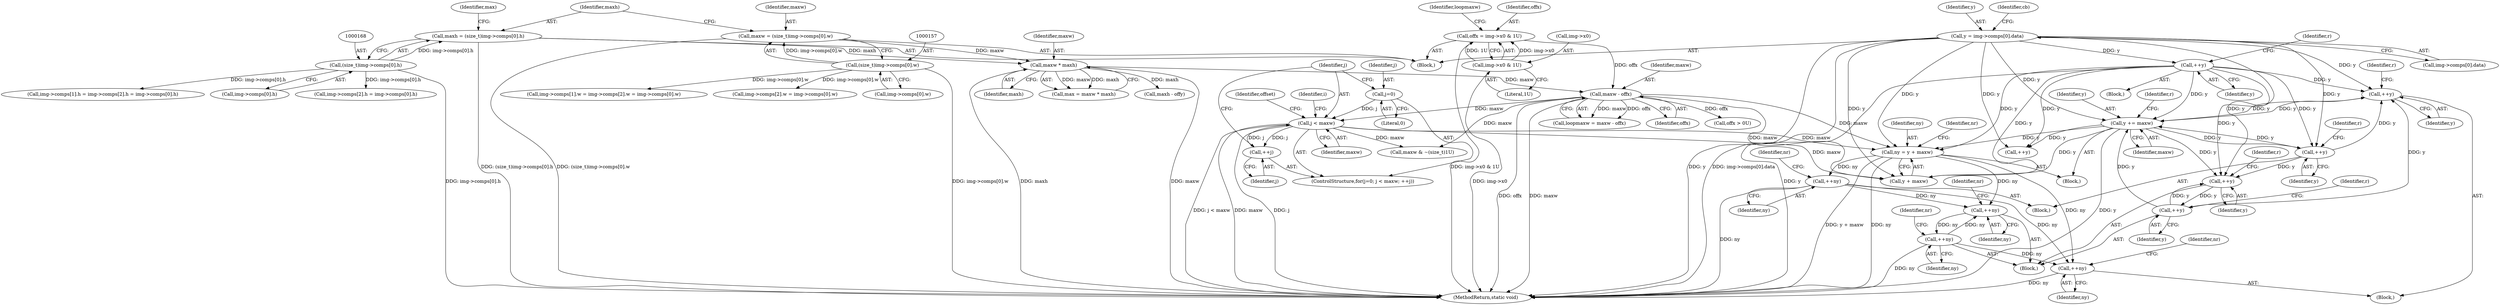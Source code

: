 digraph "0_openjpeg_15f081c89650dccee4aa4ae66f614c3fdb268767_0@integer" {
"1000329" [label="(Call,ny = y + maxw)"];
"1000181" [label="(Call,y = img->comps[0].data)"];
"1000304" [label="(Call,++y)"];
"1000541" [label="(Call,y += maxw)"];
"1000364" [label="(Call,++y)"];
"1000440" [label="(Call,++y)"];
"1000420" [label="(Call,++y)"];
"1000509" [label="(Call,++y)"];
"1000288" [label="(Call,j < maxw)"];
"1000285" [label="(Call,j=0)"];
"1000291" [label="(Call,++j)"];
"1000263" [label="(Call,maxw - offx)"];
"1000178" [label="(Call,maxw * maxh)"];
"1000154" [label="(Call,maxw = (size_t)img->comps[0].w)"];
"1000156" [label="(Call,(size_t)img->comps[0].w)"];
"1000165" [label="(Call,maxh = (size_t)img->comps[0].h)"];
"1000167" [label="(Call,(size_t)img->comps[0].h)"];
"1000254" [label="(Call,offx = img->x0 & 1U)"];
"1000256" [label="(Call,img->x0 & 1U)"];
"1000384" [label="(Call,++ny)"];
"1000460" [label="(Call,++ny)"];
"1000480" [label="(Call,++ny)"];
"1000529" [label="(Call,++ny)"];
"1000307" [label="(Identifier,r)"];
"1000365" [label="(Identifier,y)"];
"1000295" [label="(Identifier,offset)"];
"1000287" [label="(Literal,0)"];
"1000156" [label="(Call,(size_t)img->comps[0].w)"];
"1000687" [label="(Call,img->comps[1].w = img->comps[2].w = img->comps[0].w)"];
"1000387" [label="(Identifier,nr)"];
"1000330" [label="(Identifier,ny)"];
"1000327" [label="(Block,)"];
"1000165" [label="(Call,maxh = (size_t)img->comps[0].h)"];
"1000353" [label="(Block,)"];
"1000440" [label="(Call,++y)"];
"1000718" [label="(Call,img->comps[2].h = img->comps[0].h)"];
"1000254" [label="(Call,offx = img->x0 & 1U)"];
"1000532" [label="(Identifier,nr)"];
"1000541" [label="(Call,y += maxw)"];
"1000262" [label="(Identifier,loopmaxw)"];
"1000255" [label="(Identifier,offx)"];
"1000335" [label="(Identifier,nr)"];
"1000461" [label="(Identifier,ny)"];
"1000260" [label="(Literal,1U)"];
"1000183" [label="(Call,img->comps[0].data)"];
"1000545" [label="(Identifier,r)"];
"1000314" [label="(Identifier,i)"];
"1000154" [label="(Call,maxw = (size_t)img->comps[0].w)"];
"1000181" [label="(Call,y = img->comps[0].data)"];
"1000288" [label="(Call,j < maxw)"];
"1000261" [label="(Call,loopmaxw = maxw - offx)"];
"1000176" [label="(Call,max = maxw * maxh)"];
"1000710" [label="(Call,img->comps[1].h = img->comps[2].h = img->comps[0].h)"];
"1000543" [label="(Identifier,maxw)"];
"1000178" [label="(Call,maxw * maxh)"];
"1000304" [label="(Call,++y)"];
"1000292" [label="(Identifier,j)"];
"1000529" [label="(Call,++ny)"];
"1000275" [label="(Call,maxh - offy)"];
"1000367" [label="(Identifier,r)"];
"1000284" [label="(ControlStructure,for(j=0; j < maxw; ++j))"];
"1000331" [label="(Call,y + maxw)"];
"1000286" [label="(Identifier,j)"];
"1000496" [label="(Block,)"];
"1000166" [label="(Identifier,maxh)"];
"1000384" [label="(Call,++ny)"];
"1000385" [label="(Identifier,ny)"];
"1000169" [label="(Call,img->comps[0].h)"];
"1000290" [label="(Identifier,maxw)"];
"1000423" [label="(Identifier,r)"];
"1000587" [label="(Call,++y)"];
"1000265" [label="(Identifier,offx)"];
"1000421" [label="(Identifier,y)"];
"1000305" [label="(Identifier,y)"];
"1000289" [label="(Identifier,j)"];
"1000460" [label="(Call,++ny)"];
"1000443" [label="(Identifier,r)"];
"1000509" [label="(Call,++y)"];
"1000364" [label="(Call,++y)"];
"1000542" [label="(Identifier,y)"];
"1000481" [label="(Identifier,ny)"];
"1000177" [label="(Identifier,max)"];
"1000510" [label="(Identifier,y)"];
"1000512" [label="(Identifier,r)"];
"1000105" [label="(Block,)"];
"1000182" [label="(Identifier,y)"];
"1000480" [label="(Call,++ny)"];
"1000257" [label="(Call,img->x0)"];
"1000179" [label="(Identifier,maxw)"];
"1000792" [label="(MethodReturn,static void)"];
"1000256" [label="(Call,img->x0 & 1U)"];
"1000530" [label="(Identifier,ny)"];
"1000285" [label="(Call,j=0)"];
"1000695" [label="(Call,img->comps[2].w = img->comps[0].w)"];
"1000167" [label="(Call,(size_t)img->comps[0].h)"];
"1000291" [label="(Call,++j)"];
"1000483" [label="(Identifier,nr)"];
"1000329" [label="(Call,ny = y + maxw)"];
"1000180" [label="(Identifier,maxh)"];
"1000441" [label="(Identifier,y)"];
"1000264" [label="(Identifier,maxw)"];
"1000407" [label="(Block,)"];
"1000463" [label="(Identifier,nr)"];
"1000191" [label="(Identifier,cb)"];
"1000565" [label="(Call,maxw & ~(size_t)1U)"];
"1000350" [label="(Call,offx > 0U)"];
"1000293" [label="(Block,)"];
"1000155" [label="(Identifier,maxw)"];
"1000263" [label="(Call,maxw - offx)"];
"1000158" [label="(Call,img->comps[0].w)"];
"1000420" [label="(Call,++y)"];
"1000329" -> "1000327"  [label="AST: "];
"1000329" -> "1000331"  [label="CFG: "];
"1000330" -> "1000329"  [label="AST: "];
"1000331" -> "1000329"  [label="AST: "];
"1000335" -> "1000329"  [label="CFG: "];
"1000329" -> "1000792"  [label="DDG: y + maxw"];
"1000329" -> "1000792"  [label="DDG: ny"];
"1000181" -> "1000329"  [label="DDG: y"];
"1000304" -> "1000329"  [label="DDG: y"];
"1000541" -> "1000329"  [label="DDG: y"];
"1000288" -> "1000329"  [label="DDG: maxw"];
"1000263" -> "1000329"  [label="DDG: maxw"];
"1000329" -> "1000384"  [label="DDG: ny"];
"1000329" -> "1000460"  [label="DDG: ny"];
"1000329" -> "1000529"  [label="DDG: ny"];
"1000181" -> "1000105"  [label="AST: "];
"1000181" -> "1000183"  [label="CFG: "];
"1000182" -> "1000181"  [label="AST: "];
"1000183" -> "1000181"  [label="AST: "];
"1000191" -> "1000181"  [label="CFG: "];
"1000181" -> "1000792"  [label="DDG: y"];
"1000181" -> "1000792"  [label="DDG: img->comps[0].data"];
"1000181" -> "1000304"  [label="DDG: y"];
"1000181" -> "1000331"  [label="DDG: y"];
"1000181" -> "1000364"  [label="DDG: y"];
"1000181" -> "1000420"  [label="DDG: y"];
"1000181" -> "1000509"  [label="DDG: y"];
"1000181" -> "1000541"  [label="DDG: y"];
"1000181" -> "1000587"  [label="DDG: y"];
"1000304" -> "1000293"  [label="AST: "];
"1000304" -> "1000305"  [label="CFG: "];
"1000305" -> "1000304"  [label="AST: "];
"1000307" -> "1000304"  [label="CFG: "];
"1000304" -> "1000792"  [label="DDG: y"];
"1000304" -> "1000331"  [label="DDG: y"];
"1000304" -> "1000364"  [label="DDG: y"];
"1000304" -> "1000420"  [label="DDG: y"];
"1000304" -> "1000509"  [label="DDG: y"];
"1000304" -> "1000541"  [label="DDG: y"];
"1000304" -> "1000587"  [label="DDG: y"];
"1000541" -> "1000327"  [label="AST: "];
"1000541" -> "1000543"  [label="CFG: "];
"1000542" -> "1000541"  [label="AST: "];
"1000543" -> "1000541"  [label="AST: "];
"1000545" -> "1000541"  [label="CFG: "];
"1000541" -> "1000792"  [label="DDG: y"];
"1000541" -> "1000331"  [label="DDG: y"];
"1000541" -> "1000364"  [label="DDG: y"];
"1000541" -> "1000420"  [label="DDG: y"];
"1000541" -> "1000509"  [label="DDG: y"];
"1000364" -> "1000541"  [label="DDG: y"];
"1000440" -> "1000541"  [label="DDG: y"];
"1000509" -> "1000541"  [label="DDG: y"];
"1000541" -> "1000587"  [label="DDG: y"];
"1000364" -> "1000353"  [label="AST: "];
"1000364" -> "1000365"  [label="CFG: "];
"1000365" -> "1000364"  [label="AST: "];
"1000367" -> "1000364"  [label="CFG: "];
"1000364" -> "1000420"  [label="DDG: y"];
"1000364" -> "1000509"  [label="DDG: y"];
"1000440" -> "1000407"  [label="AST: "];
"1000440" -> "1000441"  [label="CFG: "];
"1000441" -> "1000440"  [label="AST: "];
"1000443" -> "1000440"  [label="CFG: "];
"1000440" -> "1000420"  [label="DDG: y"];
"1000420" -> "1000440"  [label="DDG: y"];
"1000440" -> "1000509"  [label="DDG: y"];
"1000420" -> "1000407"  [label="AST: "];
"1000420" -> "1000421"  [label="CFG: "];
"1000421" -> "1000420"  [label="AST: "];
"1000423" -> "1000420"  [label="CFG: "];
"1000509" -> "1000496"  [label="AST: "];
"1000509" -> "1000510"  [label="CFG: "];
"1000510" -> "1000509"  [label="AST: "];
"1000512" -> "1000509"  [label="CFG: "];
"1000288" -> "1000284"  [label="AST: "];
"1000288" -> "1000290"  [label="CFG: "];
"1000289" -> "1000288"  [label="AST: "];
"1000290" -> "1000288"  [label="AST: "];
"1000295" -> "1000288"  [label="CFG: "];
"1000314" -> "1000288"  [label="CFG: "];
"1000288" -> "1000792"  [label="DDG: maxw"];
"1000288" -> "1000792"  [label="DDG: j"];
"1000288" -> "1000792"  [label="DDG: j < maxw"];
"1000285" -> "1000288"  [label="DDG: j"];
"1000291" -> "1000288"  [label="DDG: j"];
"1000263" -> "1000288"  [label="DDG: maxw"];
"1000288" -> "1000291"  [label="DDG: j"];
"1000288" -> "1000331"  [label="DDG: maxw"];
"1000288" -> "1000565"  [label="DDG: maxw"];
"1000285" -> "1000284"  [label="AST: "];
"1000285" -> "1000287"  [label="CFG: "];
"1000286" -> "1000285"  [label="AST: "];
"1000287" -> "1000285"  [label="AST: "];
"1000289" -> "1000285"  [label="CFG: "];
"1000291" -> "1000284"  [label="AST: "];
"1000291" -> "1000292"  [label="CFG: "];
"1000292" -> "1000291"  [label="AST: "];
"1000289" -> "1000291"  [label="CFG: "];
"1000263" -> "1000261"  [label="AST: "];
"1000263" -> "1000265"  [label="CFG: "];
"1000264" -> "1000263"  [label="AST: "];
"1000265" -> "1000263"  [label="AST: "];
"1000261" -> "1000263"  [label="CFG: "];
"1000263" -> "1000792"  [label="DDG: offx"];
"1000263" -> "1000792"  [label="DDG: maxw"];
"1000263" -> "1000261"  [label="DDG: maxw"];
"1000263" -> "1000261"  [label="DDG: offx"];
"1000178" -> "1000263"  [label="DDG: maxw"];
"1000254" -> "1000263"  [label="DDG: offx"];
"1000263" -> "1000331"  [label="DDG: maxw"];
"1000263" -> "1000350"  [label="DDG: offx"];
"1000263" -> "1000565"  [label="DDG: maxw"];
"1000178" -> "1000176"  [label="AST: "];
"1000178" -> "1000180"  [label="CFG: "];
"1000179" -> "1000178"  [label="AST: "];
"1000180" -> "1000178"  [label="AST: "];
"1000176" -> "1000178"  [label="CFG: "];
"1000178" -> "1000792"  [label="DDG: maxw"];
"1000178" -> "1000792"  [label="DDG: maxh"];
"1000178" -> "1000176"  [label="DDG: maxw"];
"1000178" -> "1000176"  [label="DDG: maxh"];
"1000154" -> "1000178"  [label="DDG: maxw"];
"1000165" -> "1000178"  [label="DDG: maxh"];
"1000178" -> "1000275"  [label="DDG: maxh"];
"1000154" -> "1000105"  [label="AST: "];
"1000154" -> "1000156"  [label="CFG: "];
"1000155" -> "1000154"  [label="AST: "];
"1000156" -> "1000154"  [label="AST: "];
"1000166" -> "1000154"  [label="CFG: "];
"1000154" -> "1000792"  [label="DDG: (size_t)img->comps[0].w"];
"1000156" -> "1000154"  [label="DDG: img->comps[0].w"];
"1000156" -> "1000158"  [label="CFG: "];
"1000157" -> "1000156"  [label="AST: "];
"1000158" -> "1000156"  [label="AST: "];
"1000156" -> "1000792"  [label="DDG: img->comps[0].w"];
"1000156" -> "1000687"  [label="DDG: img->comps[0].w"];
"1000156" -> "1000695"  [label="DDG: img->comps[0].w"];
"1000165" -> "1000105"  [label="AST: "];
"1000165" -> "1000167"  [label="CFG: "];
"1000166" -> "1000165"  [label="AST: "];
"1000167" -> "1000165"  [label="AST: "];
"1000177" -> "1000165"  [label="CFG: "];
"1000165" -> "1000792"  [label="DDG: (size_t)img->comps[0].h"];
"1000167" -> "1000165"  [label="DDG: img->comps[0].h"];
"1000167" -> "1000169"  [label="CFG: "];
"1000168" -> "1000167"  [label="AST: "];
"1000169" -> "1000167"  [label="AST: "];
"1000167" -> "1000792"  [label="DDG: img->comps[0].h"];
"1000167" -> "1000710"  [label="DDG: img->comps[0].h"];
"1000167" -> "1000718"  [label="DDG: img->comps[0].h"];
"1000254" -> "1000105"  [label="AST: "];
"1000254" -> "1000256"  [label="CFG: "];
"1000255" -> "1000254"  [label="AST: "];
"1000256" -> "1000254"  [label="AST: "];
"1000262" -> "1000254"  [label="CFG: "];
"1000254" -> "1000792"  [label="DDG: img->x0 & 1U"];
"1000256" -> "1000254"  [label="DDG: img->x0"];
"1000256" -> "1000254"  [label="DDG: 1U"];
"1000256" -> "1000260"  [label="CFG: "];
"1000257" -> "1000256"  [label="AST: "];
"1000260" -> "1000256"  [label="AST: "];
"1000256" -> "1000792"  [label="DDG: img->x0"];
"1000384" -> "1000353"  [label="AST: "];
"1000384" -> "1000385"  [label="CFG: "];
"1000385" -> "1000384"  [label="AST: "];
"1000387" -> "1000384"  [label="CFG: "];
"1000384" -> "1000792"  [label="DDG: ny"];
"1000384" -> "1000460"  [label="DDG: ny"];
"1000384" -> "1000529"  [label="DDG: ny"];
"1000460" -> "1000407"  [label="AST: "];
"1000460" -> "1000461"  [label="CFG: "];
"1000461" -> "1000460"  [label="AST: "];
"1000463" -> "1000460"  [label="CFG: "];
"1000480" -> "1000460"  [label="DDG: ny"];
"1000460" -> "1000480"  [label="DDG: ny"];
"1000480" -> "1000407"  [label="AST: "];
"1000480" -> "1000481"  [label="CFG: "];
"1000481" -> "1000480"  [label="AST: "];
"1000483" -> "1000480"  [label="CFG: "];
"1000480" -> "1000792"  [label="DDG: ny"];
"1000480" -> "1000529"  [label="DDG: ny"];
"1000529" -> "1000496"  [label="AST: "];
"1000529" -> "1000530"  [label="CFG: "];
"1000530" -> "1000529"  [label="AST: "];
"1000532" -> "1000529"  [label="CFG: "];
"1000529" -> "1000792"  [label="DDG: ny"];
}
